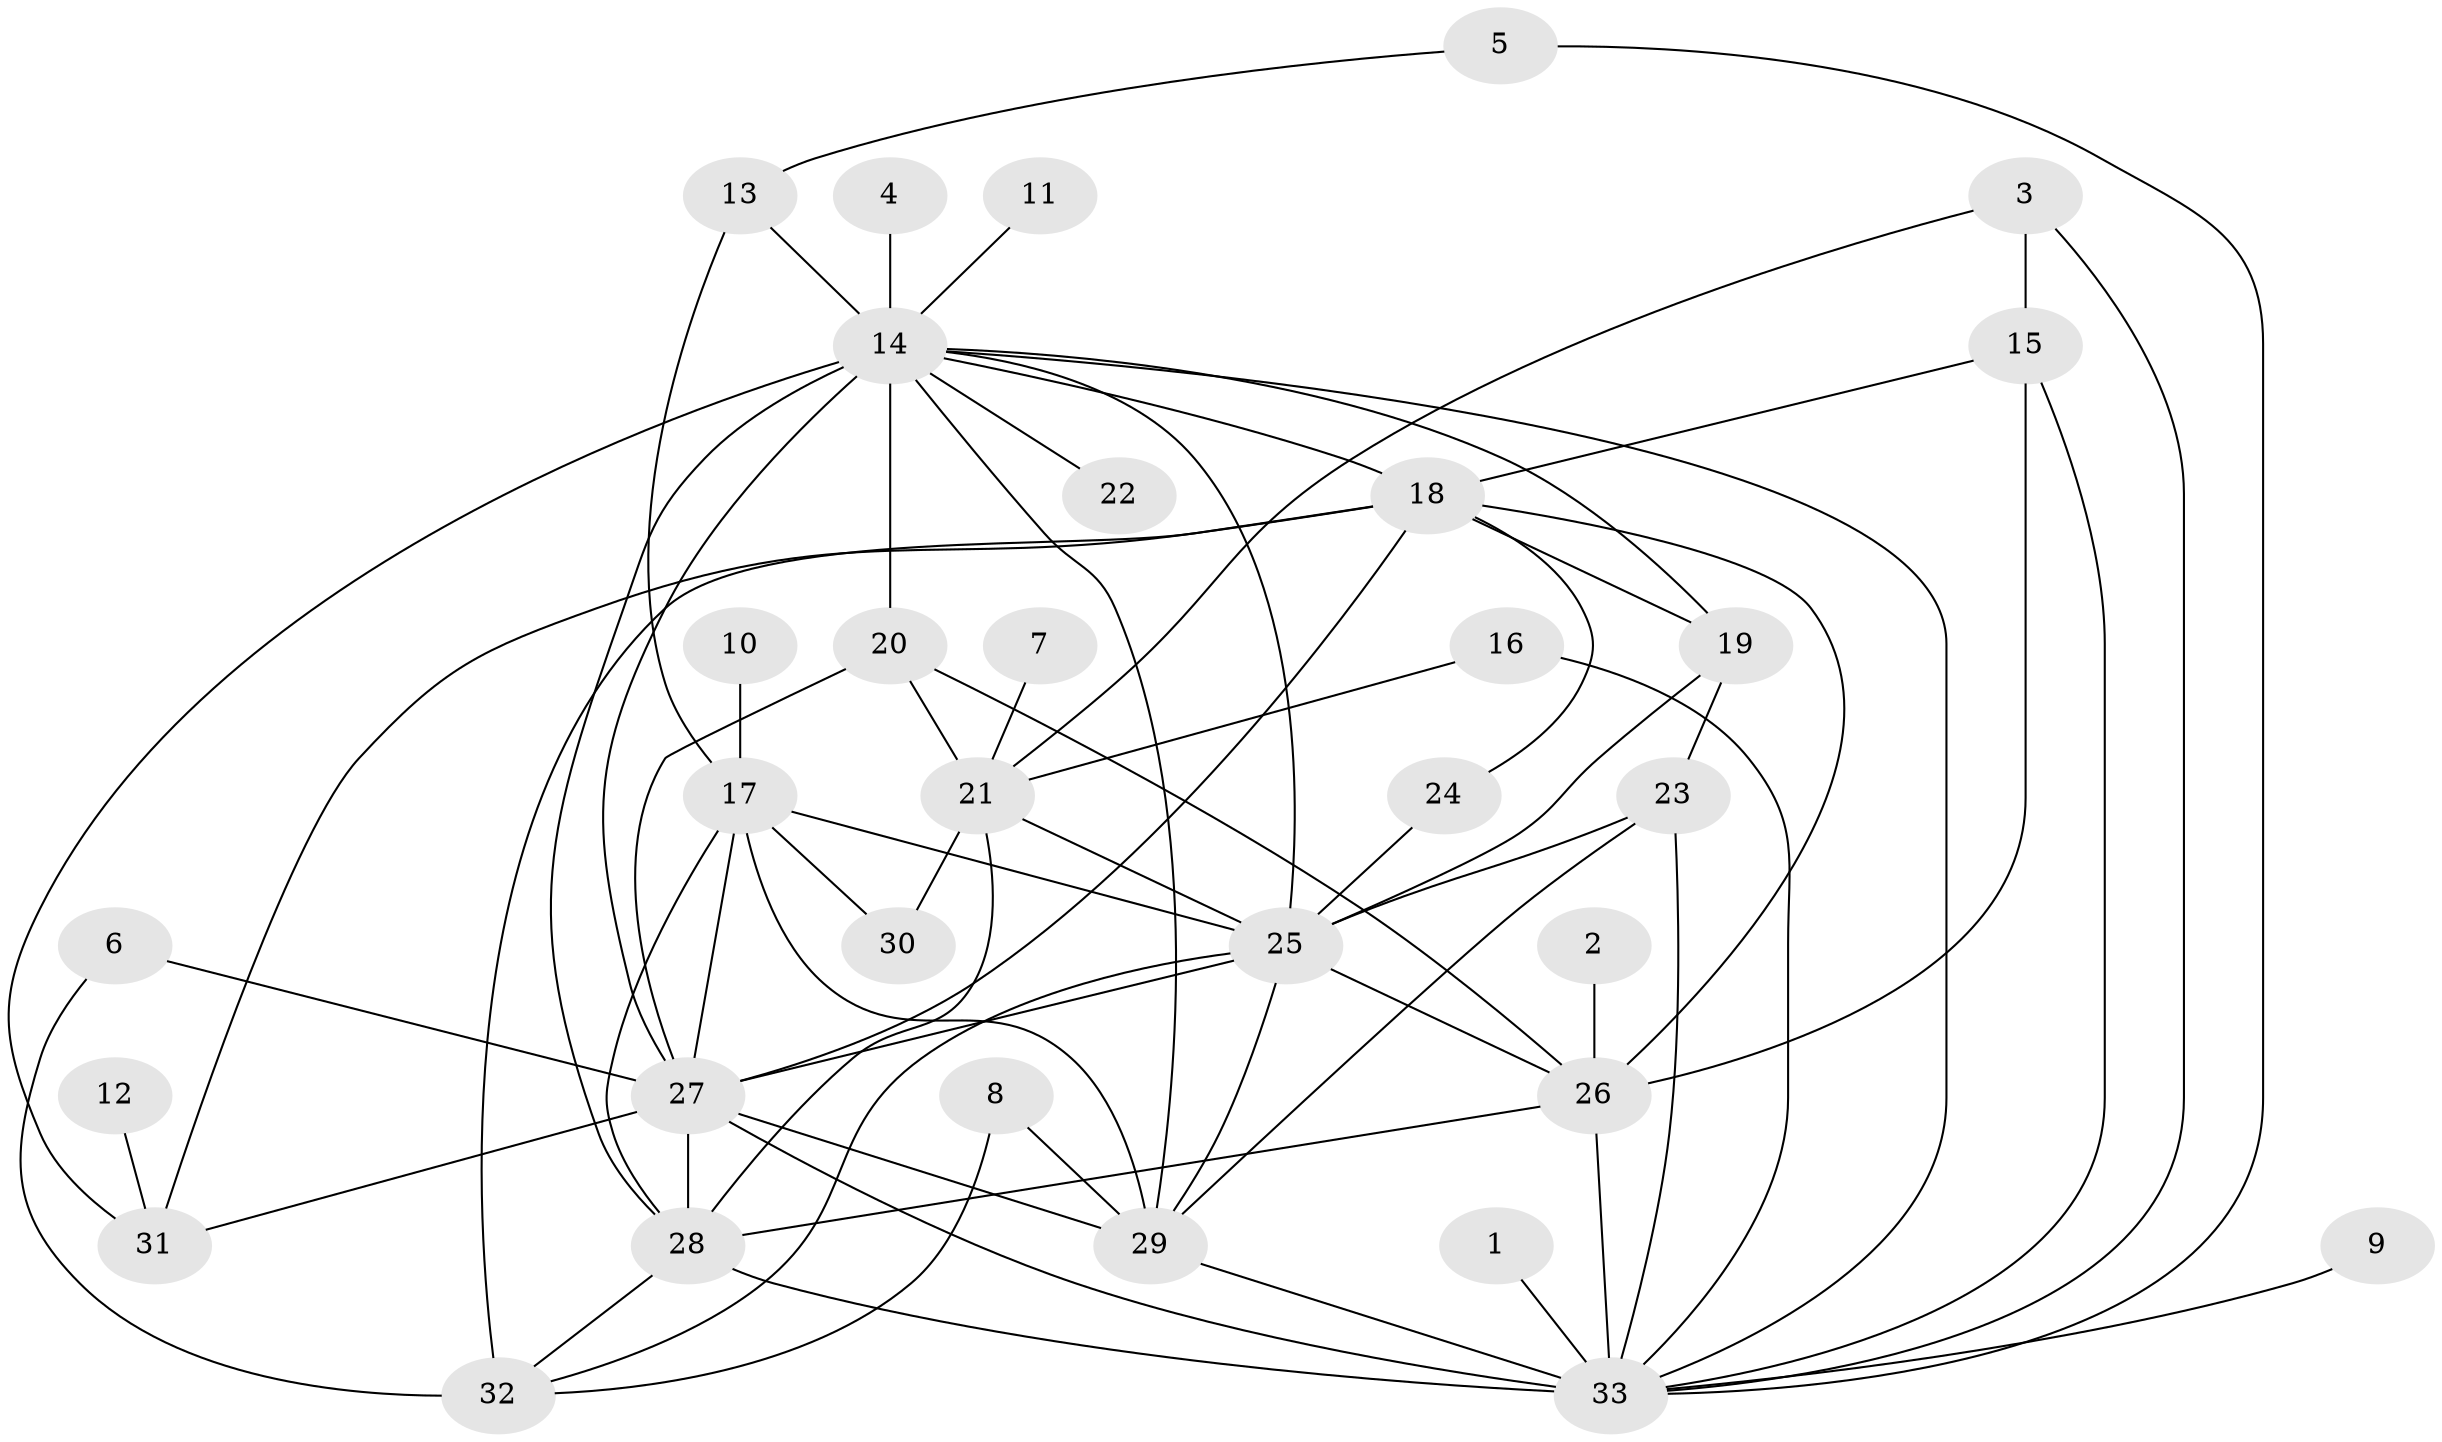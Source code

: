 // original degree distribution, {8: 0.028037383177570093, 22: 0.009345794392523364, 3: 0.09345794392523364, 18: 0.009345794392523364, 6: 0.028037383177570093, 5: 0.06542056074766354, 1: 0.40186915887850466, 7: 0.018691588785046728, 10: 0.018691588785046728, 2: 0.22429906542056074, 11: 0.009345794392523364, 4: 0.08411214953271028, 9: 0.009345794392523364}
// Generated by graph-tools (version 1.1) at 2025/36/03/04/25 23:36:50]
// undirected, 33 vertices, 70 edges
graph export_dot {
  node [color=gray90,style=filled];
  1;
  2;
  3;
  4;
  5;
  6;
  7;
  8;
  9;
  10;
  11;
  12;
  13;
  14;
  15;
  16;
  17;
  18;
  19;
  20;
  21;
  22;
  23;
  24;
  25;
  26;
  27;
  28;
  29;
  30;
  31;
  32;
  33;
  1 -- 33 [weight=1.0];
  2 -- 26 [weight=1.0];
  3 -- 15 [weight=1.0];
  3 -- 21 [weight=1.0];
  3 -- 33 [weight=1.0];
  4 -- 14 [weight=1.0];
  5 -- 13 [weight=1.0];
  5 -- 33 [weight=1.0];
  6 -- 27 [weight=1.0];
  6 -- 32 [weight=2.0];
  7 -- 21 [weight=1.0];
  8 -- 29 [weight=1.0];
  8 -- 32 [weight=1.0];
  9 -- 33 [weight=1.0];
  10 -- 17 [weight=1.0];
  11 -- 14 [weight=1.0];
  12 -- 31 [weight=1.0];
  13 -- 14 [weight=1.0];
  13 -- 17 [weight=1.0];
  14 -- 18 [weight=1.0];
  14 -- 19 [weight=1.0];
  14 -- 20 [weight=4.0];
  14 -- 22 [weight=1.0];
  14 -- 25 [weight=1.0];
  14 -- 27 [weight=3.0];
  14 -- 28 [weight=2.0];
  14 -- 29 [weight=1.0];
  14 -- 31 [weight=1.0];
  14 -- 33 [weight=1.0];
  15 -- 18 [weight=1.0];
  15 -- 26 [weight=2.0];
  15 -- 33 [weight=1.0];
  16 -- 21 [weight=1.0];
  16 -- 33 [weight=1.0];
  17 -- 25 [weight=1.0];
  17 -- 27 [weight=1.0];
  17 -- 28 [weight=1.0];
  17 -- 29 [weight=1.0];
  17 -- 30 [weight=1.0];
  18 -- 19 [weight=1.0];
  18 -- 24 [weight=1.0];
  18 -- 26 [weight=1.0];
  18 -- 27 [weight=2.0];
  18 -- 31 [weight=1.0];
  18 -- 32 [weight=1.0];
  19 -- 23 [weight=1.0];
  19 -- 25 [weight=1.0];
  20 -- 21 [weight=1.0];
  20 -- 26 [weight=1.0];
  20 -- 27 [weight=3.0];
  21 -- 25 [weight=1.0];
  21 -- 28 [weight=1.0];
  21 -- 30 [weight=1.0];
  23 -- 25 [weight=1.0];
  23 -- 29 [weight=1.0];
  23 -- 33 [weight=1.0];
  24 -- 25 [weight=1.0];
  25 -- 26 [weight=1.0];
  25 -- 27 [weight=1.0];
  25 -- 29 [weight=1.0];
  25 -- 32 [weight=1.0];
  26 -- 28 [weight=1.0];
  26 -- 33 [weight=2.0];
  27 -- 28 [weight=2.0];
  27 -- 29 [weight=2.0];
  27 -- 31 [weight=1.0];
  27 -- 33 [weight=2.0];
  28 -- 32 [weight=1.0];
  28 -- 33 [weight=2.0];
  29 -- 33 [weight=1.0];
}
